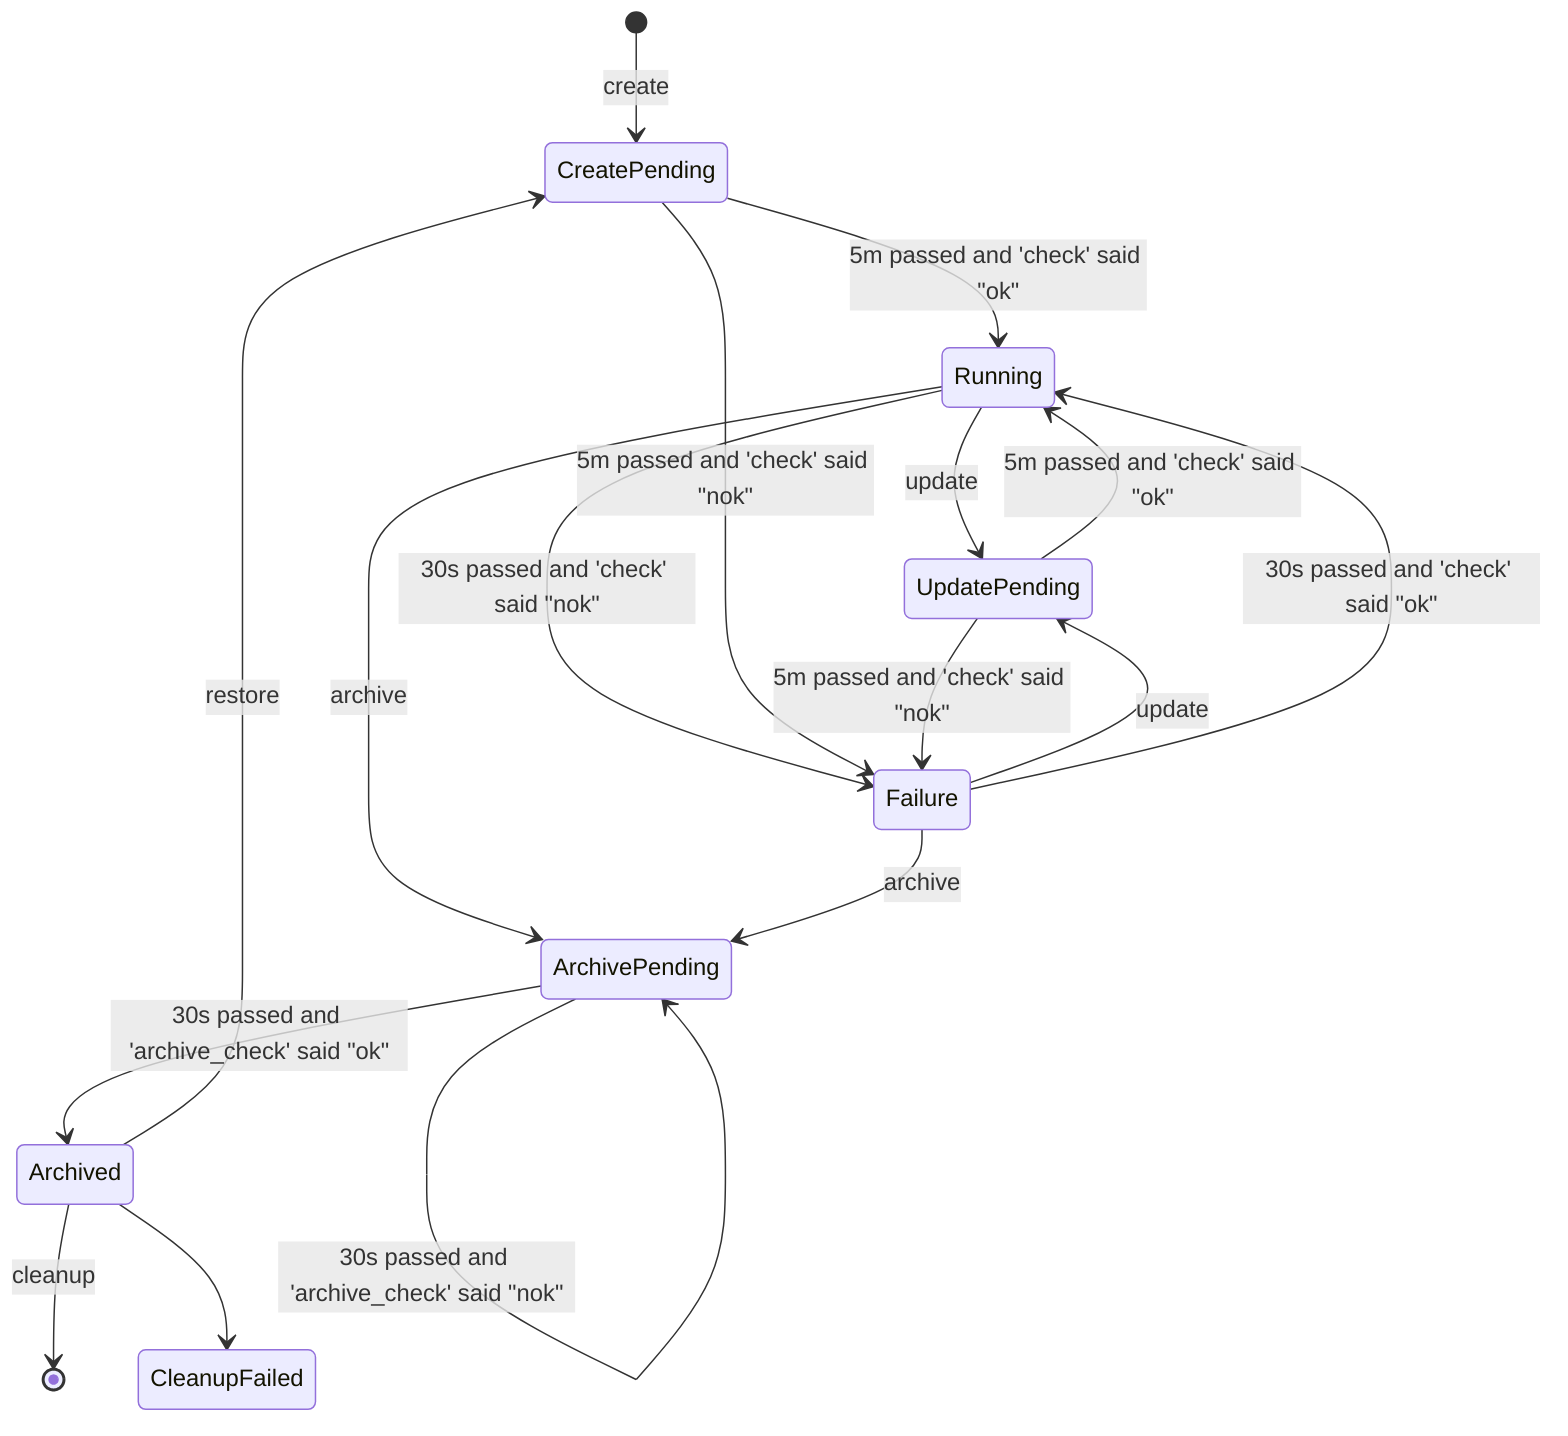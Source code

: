 stateDiagram-v2
    [*] --> CreatePending: create
    Running --> UpdatePending: update
    Failure --> UpdatePending: update
    Running --> ArchivePending: archive
    Failure --> ArchivePending: archive
    Archived --> CreatePending: restore
    Archived --> [*]: cleanup
    Running --> Failure: 30s passed and 'check' said "nok"
    Failure --> Running: 30s passed and 'check' said "ok"
    CreatePending --> Running: 5m passed and 'check' said "ok"
    CreatePending --> Failure: 5m passed and 'check' said "nok"
    UpdatePending --> Running: 5m passed and 'check' said "ok"
    UpdatePending --> Failure: 5m passed and 'check' said "nok"
    ArchivePending --> Archived: 30s passed and 'archive_check' said "ok"
    ArchivePending --> ArchivePending: 30s passed and 'archive_check' said "nok"
    Archived --> CleanupFailed